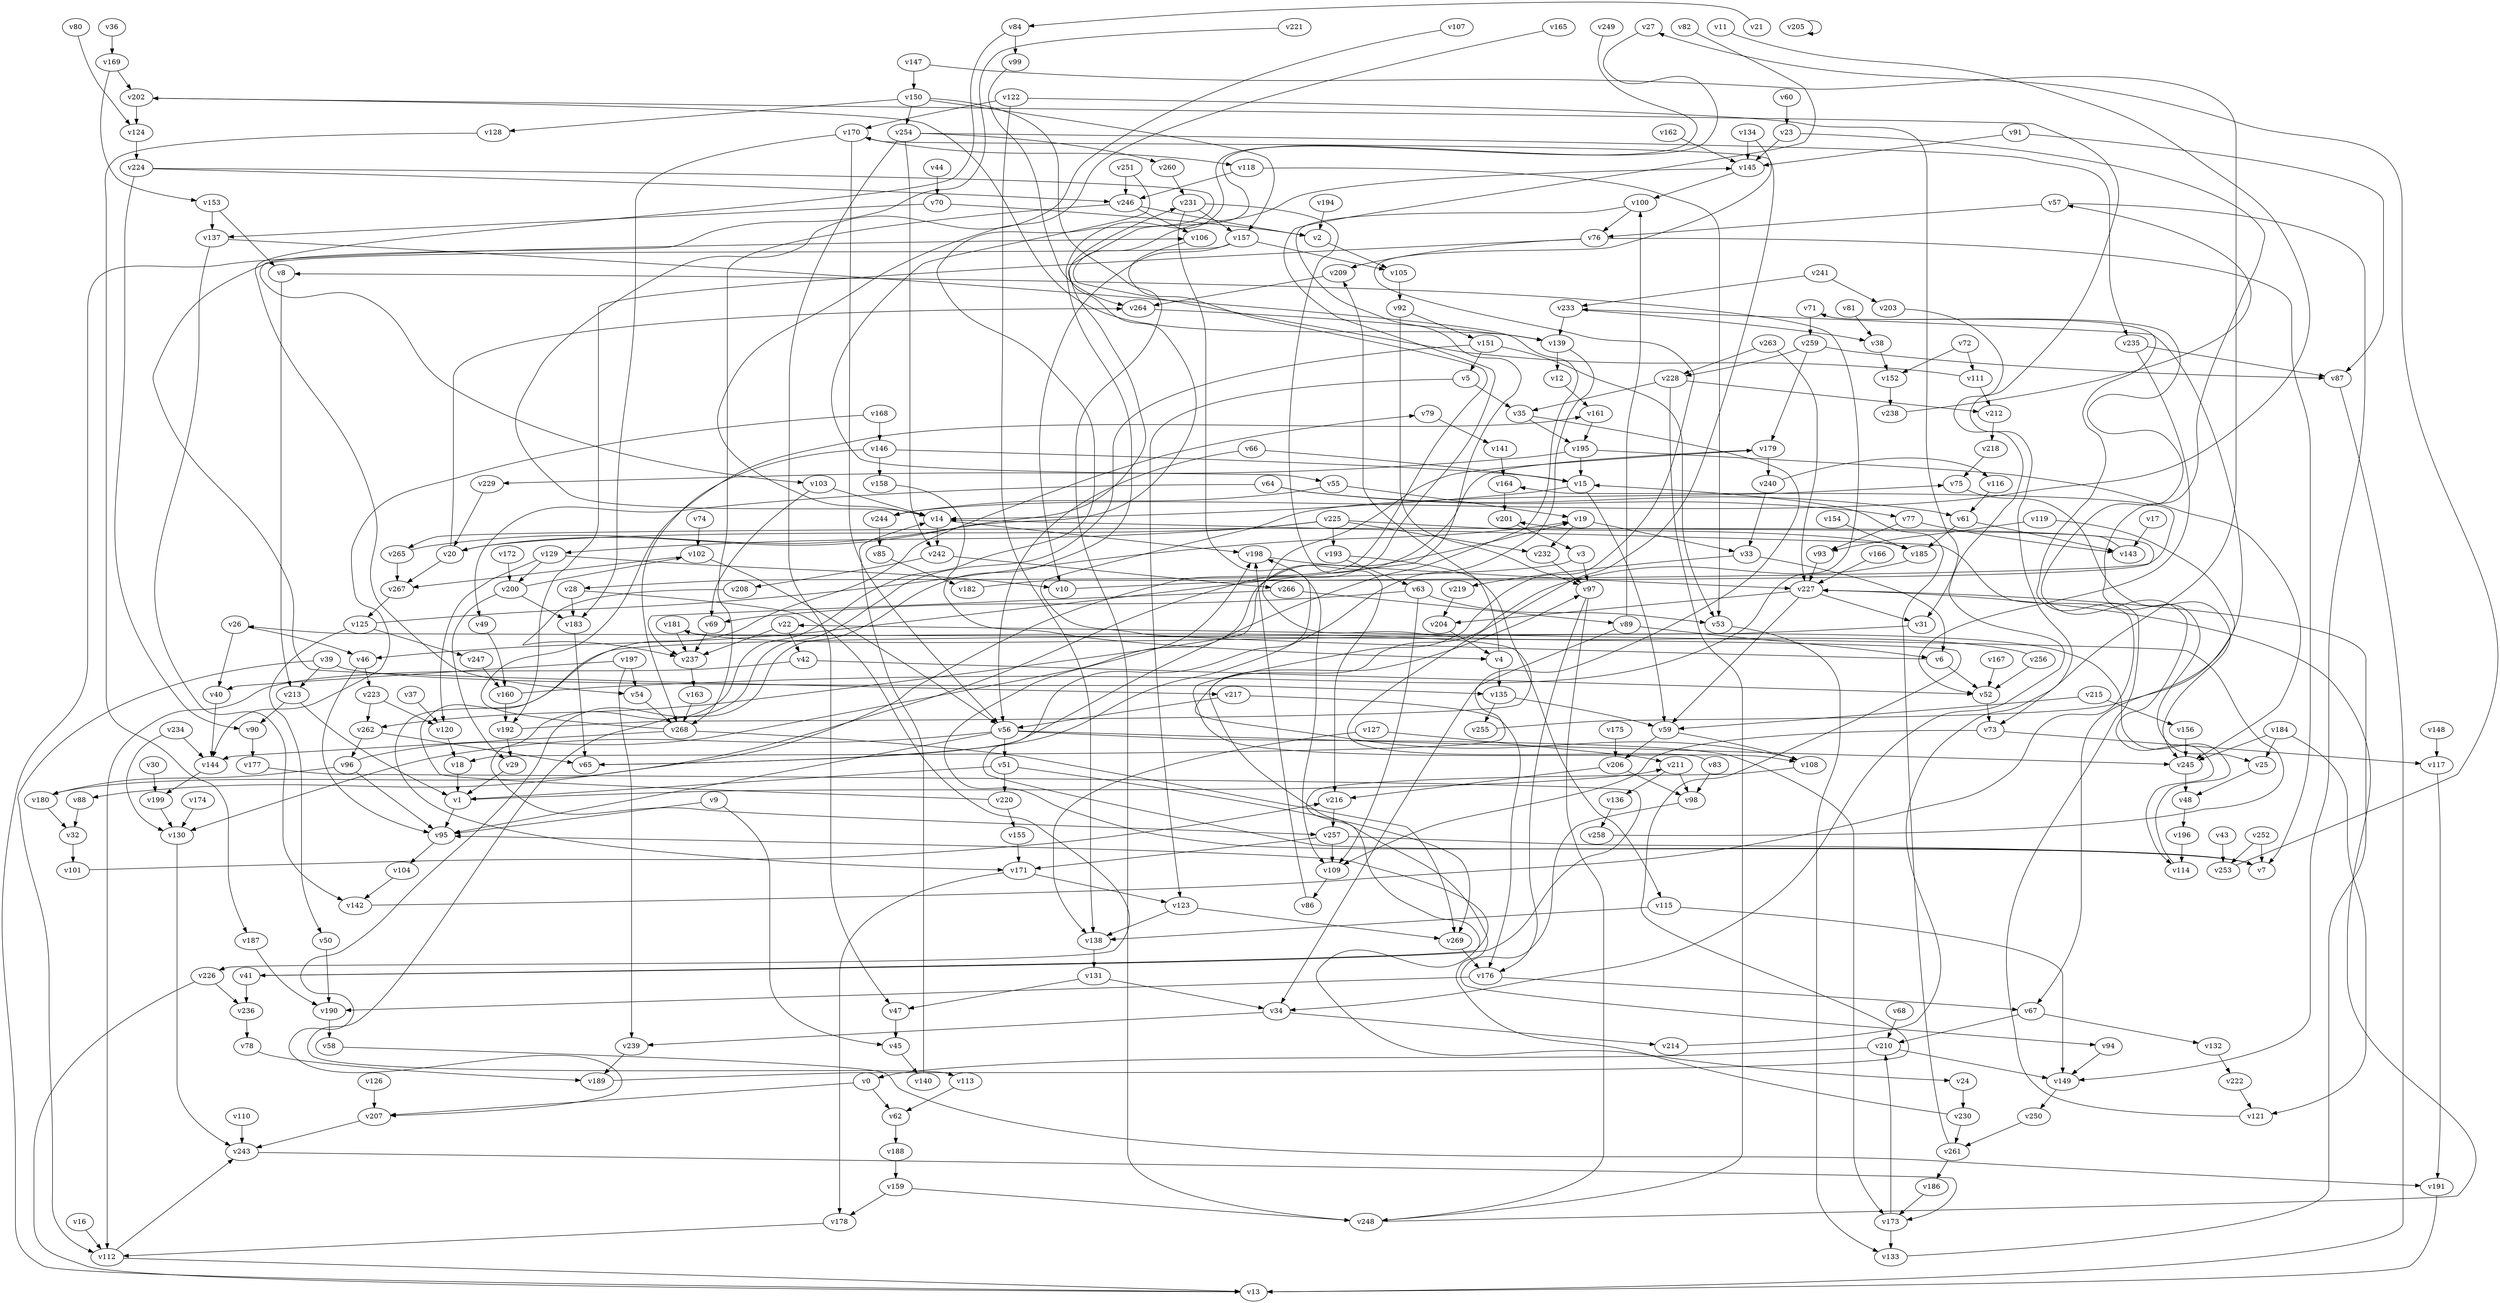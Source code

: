 // Benchmark game 400 - 270 vertices
// time_bound: 37
// targets: v44
digraph G {
    v0 [name="v0", player=1];
    v1 [name="v1", player=1];
    v2 [name="v2", player=0];
    v3 [name="v3", player=1];
    v4 [name="v4", player=0];
    v5 [name="v5", player=0];
    v6 [name="v6", player=1];
    v7 [name="v7", player=0];
    v8 [name="v8", player=0];
    v9 [name="v9", player=1];
    v10 [name="v10", player=1];
    v11 [name="v11", player=1];
    v12 [name="v12", player=1];
    v13 [name="v13", player=1];
    v14 [name="v14", player=0];
    v15 [name="v15", player=1];
    v16 [name="v16", player=1];
    v17 [name="v17", player=1];
    v18 [name="v18", player=0];
    v19 [name="v19", player=1];
    v20 [name="v20", player=1];
    v21 [name="v21", player=0];
    v22 [name="v22", player=0];
    v23 [name="v23", player=1];
    v24 [name="v24", player=1];
    v25 [name="v25", player=0];
    v26 [name="v26", player=1];
    v27 [name="v27", player=0];
    v28 [name="v28", player=1];
    v29 [name="v29", player=0];
    v30 [name="v30", player=1];
    v31 [name="v31", player=1];
    v32 [name="v32", player=0];
    v33 [name="v33", player=1];
    v34 [name="v34", player=0];
    v35 [name="v35", player=0];
    v36 [name="v36", player=1];
    v37 [name="v37", player=1];
    v38 [name="v38", player=0];
    v39 [name="v39", player=0];
    v40 [name="v40", player=0];
    v41 [name="v41", player=0];
    v42 [name="v42", player=0];
    v43 [name="v43", player=0];
    v44 [name="v44", player=1, target=1];
    v45 [name="v45", player=0];
    v46 [name="v46", player=1];
    v47 [name="v47", player=0];
    v48 [name="v48", player=1];
    v49 [name="v49", player=1];
    v50 [name="v50", player=0];
    v51 [name="v51", player=1];
    v52 [name="v52", player=0];
    v53 [name="v53", player=1];
    v54 [name="v54", player=1];
    v55 [name="v55", player=0];
    v56 [name="v56", player=1];
    v57 [name="v57", player=1];
    v58 [name="v58", player=1];
    v59 [name="v59", player=1];
    v60 [name="v60", player=1];
    v61 [name="v61", player=0];
    v62 [name="v62", player=1];
    v63 [name="v63", player=1];
    v64 [name="v64", player=1];
    v65 [name="v65", player=0];
    v66 [name="v66", player=0];
    v67 [name="v67", player=0];
    v68 [name="v68", player=0];
    v69 [name="v69", player=1];
    v70 [name="v70", player=1];
    v71 [name="v71", player=1];
    v72 [name="v72", player=1];
    v73 [name="v73", player=1];
    v74 [name="v74", player=0];
    v75 [name="v75", player=0];
    v76 [name="v76", player=0];
    v77 [name="v77", player=0];
    v78 [name="v78", player=1];
    v79 [name="v79", player=0];
    v80 [name="v80", player=0];
    v81 [name="v81", player=1];
    v82 [name="v82", player=0];
    v83 [name="v83", player=0];
    v84 [name="v84", player=1];
    v85 [name="v85", player=0];
    v86 [name="v86", player=0];
    v87 [name="v87", player=1];
    v88 [name="v88", player=0];
    v89 [name="v89", player=0];
    v90 [name="v90", player=0];
    v91 [name="v91", player=1];
    v92 [name="v92", player=0];
    v93 [name="v93", player=1];
    v94 [name="v94", player=1];
    v95 [name="v95", player=1];
    v96 [name="v96", player=0];
    v97 [name="v97", player=1];
    v98 [name="v98", player=0];
    v99 [name="v99", player=1];
    v100 [name="v100", player=0];
    v101 [name="v101", player=0];
    v102 [name="v102", player=0];
    v103 [name="v103", player=1];
    v104 [name="v104", player=0];
    v105 [name="v105", player=0];
    v106 [name="v106", player=1];
    v107 [name="v107", player=0];
    v108 [name="v108", player=0];
    v109 [name="v109", player=0];
    v110 [name="v110", player=1];
    v111 [name="v111", player=1];
    v112 [name="v112", player=1];
    v113 [name="v113", player=1];
    v114 [name="v114", player=0];
    v115 [name="v115", player=1];
    v116 [name="v116", player=1];
    v117 [name="v117", player=0];
    v118 [name="v118", player=0];
    v119 [name="v119", player=0];
    v120 [name="v120", player=1];
    v121 [name="v121", player=0];
    v122 [name="v122", player=0];
    v123 [name="v123", player=0];
    v124 [name="v124", player=0];
    v125 [name="v125", player=0];
    v126 [name="v126", player=1];
    v127 [name="v127", player=0];
    v128 [name="v128", player=1];
    v129 [name="v129", player=0];
    v130 [name="v130", player=1];
    v131 [name="v131", player=0];
    v132 [name="v132", player=0];
    v133 [name="v133", player=0];
    v134 [name="v134", player=0];
    v135 [name="v135", player=1];
    v136 [name="v136", player=1];
    v137 [name="v137", player=0];
    v138 [name="v138", player=0];
    v139 [name="v139", player=0];
    v140 [name="v140", player=0];
    v141 [name="v141", player=1];
    v142 [name="v142", player=0];
    v143 [name="v143", player=1];
    v144 [name="v144", player=0];
    v145 [name="v145", player=0];
    v146 [name="v146", player=0];
    v147 [name="v147", player=1];
    v148 [name="v148", player=0];
    v149 [name="v149", player=0];
    v150 [name="v150", player=1];
    v151 [name="v151", player=1];
    v152 [name="v152", player=0];
    v153 [name="v153", player=1];
    v154 [name="v154", player=0];
    v155 [name="v155", player=0];
    v156 [name="v156", player=1];
    v157 [name="v157", player=1];
    v158 [name="v158", player=0];
    v159 [name="v159", player=0];
    v160 [name="v160", player=1];
    v161 [name="v161", player=0];
    v162 [name="v162", player=1];
    v163 [name="v163", player=1];
    v164 [name="v164", player=1];
    v165 [name="v165", player=0];
    v166 [name="v166", player=0];
    v167 [name="v167", player=0];
    v168 [name="v168", player=0];
    v169 [name="v169", player=1];
    v170 [name="v170", player=1];
    v171 [name="v171", player=1];
    v172 [name="v172", player=1];
    v173 [name="v173", player=0];
    v174 [name="v174", player=0];
    v175 [name="v175", player=0];
    v176 [name="v176", player=1];
    v177 [name="v177", player=0];
    v178 [name="v178", player=0];
    v179 [name="v179", player=1];
    v180 [name="v180", player=1];
    v181 [name="v181", player=1];
    v182 [name="v182", player=0];
    v183 [name="v183", player=1];
    v184 [name="v184", player=1];
    v185 [name="v185", player=1];
    v186 [name="v186", player=0];
    v187 [name="v187", player=0];
    v188 [name="v188", player=1];
    v189 [name="v189", player=0];
    v190 [name="v190", player=1];
    v191 [name="v191", player=0];
    v192 [name="v192", player=1];
    v193 [name="v193", player=1];
    v194 [name="v194", player=0];
    v195 [name="v195", player=0];
    v196 [name="v196", player=1];
    v197 [name="v197", player=0];
    v198 [name="v198", player=1];
    v199 [name="v199", player=1];
    v200 [name="v200", player=1];
    v201 [name="v201", player=1];
    v202 [name="v202", player=0];
    v203 [name="v203", player=1];
    v204 [name="v204", player=0];
    v205 [name="v205", player=1];
    v206 [name="v206", player=0];
    v207 [name="v207", player=1];
    v208 [name="v208", player=1];
    v209 [name="v209", player=0];
    v210 [name="v210", player=1];
    v211 [name="v211", player=0];
    v212 [name="v212", player=1];
    v213 [name="v213", player=0];
    v214 [name="v214", player=1];
    v215 [name="v215", player=0];
    v216 [name="v216", player=1];
    v217 [name="v217", player=1];
    v218 [name="v218", player=0];
    v219 [name="v219", player=0];
    v220 [name="v220", player=1];
    v221 [name="v221", player=0];
    v222 [name="v222", player=1];
    v223 [name="v223", player=1];
    v224 [name="v224", player=1];
    v225 [name="v225", player=0];
    v226 [name="v226", player=0];
    v227 [name="v227", player=1];
    v228 [name="v228", player=1];
    v229 [name="v229", player=0];
    v230 [name="v230", player=1];
    v231 [name="v231", player=1];
    v232 [name="v232", player=0];
    v233 [name="v233", player=1];
    v234 [name="v234", player=0];
    v235 [name="v235", player=1];
    v236 [name="v236", player=1];
    v237 [name="v237", player=0];
    v238 [name="v238", player=1];
    v239 [name="v239", player=1];
    v240 [name="v240", player=0];
    v241 [name="v241", player=0];
    v242 [name="v242", player=1];
    v243 [name="v243", player=1];
    v244 [name="v244", player=1];
    v245 [name="v245", player=0];
    v246 [name="v246", player=0];
    v247 [name="v247", player=0];
    v248 [name="v248", player=1];
    v249 [name="v249", player=0];
    v250 [name="v250", player=0];
    v251 [name="v251", player=1];
    v252 [name="v252", player=1];
    v253 [name="v253", player=1];
    v254 [name="v254", player=1];
    v255 [name="v255", player=1];
    v256 [name="v256", player=0];
    v257 [name="v257", player=0];
    v258 [name="v258", player=0];
    v259 [name="v259", player=1];
    v260 [name="v260", player=0];
    v261 [name="v261", player=0];
    v262 [name="v262", player=1];
    v263 [name="v263", player=0];
    v264 [name="v264", player=0];
    v265 [name="v265", player=1];
    v266 [name="v266", player=0];
    v267 [name="v267", player=0];
    v268 [name="v268", player=0];
    v269 [name="v269", player=1];

    v0 -> v62;
    v1 -> v211 [constraint="t >= 4"];
    v2 -> v105;
    v3 -> v28 [constraint="t >= 4"];
    v4 -> v209;
    v5 -> v123;
    v6 -> v75 [constraint="t mod 5 == 2"];
    v7 -> v198 [constraint="t mod 4 == 1"];
    v8 -> v213;
    v9 -> v95;
    v10 -> v164 [constraint="t < 15"];
    v11 -> v244 [constraint="t mod 2 == 1"];
    v12 -> v161;
    v13 -> v106 [constraint="t >= 3"];
    v14 -> v198;
    v15 -> v14;
    v16 -> v112;
    v17 -> v143;
    v18 -> v1;
    v19 -> v33;
    v20 -> v267;
    v21 -> v84 [constraint="t mod 2 == 1"];
    v22 -> v42;
    v23 -> v25 [constraint="t < 8"];
    v24 -> v230;
    v25 -> v48;
    v26 -> v40;
    v27 -> v20 [constraint="t mod 3 == 1"];
    v28 -> v226 [constraint="t >= 5"];
    v29 -> v1;
    v30 -> v199;
    v31 -> v171 [constraint="t mod 2 == 1"];
    v32 -> v101;
    v33 -> v6;
    v34 -> v239;
    v35 -> v18 [constraint="t >= 3"];
    v36 -> v169;
    v37 -> v120;
    v38 -> v152;
    v39 -> v112;
    v40 -> v144;
    v41 -> v95 [constraint="t < 9"];
    v42 -> v52;
    v43 -> v253;
    v44 -> v70;
    v45 -> v140;
    v46 -> v223;
    v47 -> v45;
    v48 -> v196;
    v49 -> v160;
    v50 -> v190;
    v51 -> v1;
    v52 -> v73;
    v53 -> v133;
    v54 -> v268;
    v55 -> v244;
    v56 -> v95;
    v57 -> v149;
    v58 -> v191 [constraint="t mod 4 == 2"];
    v59 -> v206;
    v60 -> v23;
    v61 -> v185;
    v62 -> v188;
    v63 -> v109;
    v64 -> v61 [constraint="t < 15"];
    v65 -> v198 [constraint="t < 14"];
    v66 -> v15;
    v67 -> v132;
    v68 -> v210;
    v69 -> v237;
    v70 -> v2;
    v71 -> v114 [constraint="t < 7"];
    v72 -> v152;
    v73 -> v117;
    v74 -> v102;
    v75 -> v245 [constraint="t < 5"];
    v76 -> v192;
    v77 -> v143;
    v78 -> v189;
    v79 -> v141;
    v80 -> v124 [constraint="t >= 3"];
    v81 -> v38;
    v82 -> v180 [constraint="t < 6"];
    v83 -> v170 [constraint="t mod 5 == 4"];
    v84 -> v54 [constraint="t < 8"];
    v85 -> v182;
    v86 -> v198;
    v87 -> v13;
    v88 -> v32;
    v89 -> v34;
    v90 -> v177;
    v91 -> v87;
    v92 -> v151;
    v93 -> v227;
    v94 -> v149;
    v95 -> v104;
    v96 -> v19 [constraint="t >= 3"];
    v97 -> v248;
    v98 -> v94 [constraint="t < 15"];
    v99 -> v264 [constraint="t mod 2 == 0"];
    v100 -> v46 [constraint="t mod 5 == 2"];
    v101 -> v216 [constraint="t < 14"];
    v102 -> v267;
    v103 -> v69;
    v104 -> v142;
    v105 -> v92;
    v106 -> v88 [constraint="t >= 3"];
    v107 -> v14 [constraint="t < 8"];
    v108 -> v24 [constraint="t >= 2"];
    v109 -> v86;
    v110 -> v243;
    v111 -> v145 [constraint="t < 8"];
    v112 -> v243 [constraint="t >= 3"];
    v113 -> v62;
    v114 -> v181 [constraint="t mod 3 == 2"];
    v115 -> v138;
    v116 -> v61;
    v117 -> v191;
    v118 -> v53;
    v119 -> v67;
    v120 -> v18;
    v121 -> v71 [constraint="t mod 3 == 1"];
    v122 -> v31;
    v123 -> v138;
    v124 -> v224;
    v125 -> v19 [constraint="t >= 2"];
    v126 -> v207;
    v127 -> v138;
    v128 -> v187;
    v129 -> v10;
    v130 -> v243;
    v131 -> v47;
    v132 -> v222;
    v133 -> v227;
    v134 -> v108 [constraint="t >= 2"];
    v135 -> v59;
    v136 -> v258;
    v137 -> v7 [constraint="t mod 2 == 0"];
    v138 -> v131;
    v139 -> v65 [constraint="t >= 2"];
    v140 -> v14;
    v141 -> v164;
    v142 -> v14 [constraint="t >= 3"];
    v143 -> v265 [constraint="t mod 5 == 0"];
    v144 -> v199;
    v145 -> v100;
    v146 -> v15;
    v147 -> v73;
    v148 -> v117;
    v149 -> v250;
    v150 -> v157;
    v151 -> v207 [constraint="t < 12"];
    v152 -> v238;
    v153 -> v137;
    v154 -> v185;
    v155 -> v171;
    v156 -> v245;
    v157 -> v217 [constraint="t < 14"];
    v158 -> v4 [constraint="t mod 5 == 3"];
    v159 -> v248;
    v160 -> v8 [constraint="t < 7"];
    v161 -> v195;
    v162 -> v145;
    v163 -> v268;
    v164 -> v201;
    v165 -> v14 [constraint="t >= 1"];
    v166 -> v227;
    v167 -> v52;
    v168 -> v144 [constraint="t mod 4 == 2"];
    v169 -> v202;
    v170 -> v56;
    v171 -> v178;
    v172 -> v200;
    v173 -> v210;
    v174 -> v130;
    v175 -> v206;
    v176 -> v190;
    v177 -> v41 [constraint="t mod 4 == 1"];
    v178 -> v112;
    v179 -> v262 [constraint="t < 14"];
    v180 -> v32;
    v181 -> v237;
    v182 -> v201 [constraint="t < 6"];
    v183 -> v65;
    v184 -> v25 [constraint="t mod 2 == 0"];
    v185 -> v108 [constraint="t >= 2"];
    v186 -> v173;
    v187 -> v190;
    v188 -> v159;
    v189 -> v26 [constraint="t < 5"];
    v190 -> v58;
    v191 -> v13;
    v192 -> v181 [constraint="t >= 4"];
    v193 -> v115;
    v194 -> v2;
    v195 -> v245;
    v196 -> v114;
    v197 -> v239;
    v198 -> v227;
    v199 -> v130;
    v200 -> v102 [constraint="t >= 1"];
    v201 -> v3;
    v202 -> v139 [constraint="t mod 4 == 3"];
    v203 -> v34 [constraint="t < 13"];
    v204 -> v4;
    v205 -> v205 [constraint="t mod 5 == 4"];
    v206 -> v98;
    v207 -> v243;
    v208 -> v237 [constraint="t >= 4"];
    v209 -> v264;
    v210 -> v149;
    v211 -> v98;
    v212 -> v218;
    v213 -> v1;
    v214 -> v202 [constraint="t < 14"];
    v215 -> v156;
    v216 -> v257;
    v217 -> v56;
    v218 -> v75;
    v219 -> v204 [constraint="t mod 4 == 0"];
    v220 -> v79 [constraint="t < 7"];
    v221 -> v103 [constraint="t mod 4 == 0"];
    v222 -> v121;
    v223 -> v262;
    v224 -> v257 [constraint="t mod 4 == 3"];
    v225 -> v232;
    v226 -> v236;
    v227 -> v204;
    v228 -> v248;
    v229 -> v20;
    v230 -> v97 [constraint="t < 12"];
    v231 -> v157;
    v232 -> v97;
    v233 -> v38 [constraint="t >= 5"];
    v234 -> v130;
    v235 -> v87;
    v236 -> v78;
    v237 -> v163;
    v238 -> v57 [constraint="t mod 2 == 1"];
    v239 -> v189;
    v240 -> v116 [constraint="t < 13"];
    v241 -> v233;
    v242 -> v208;
    v243 -> v173 [constraint="t < 12"];
    v244 -> v85;
    v245 -> v48;
    v246 -> v106;
    v247 -> v160;
    v248 -> v227 [constraint="t mod 4 == 2"];
    v249 -> v113 [constraint="t < 15"];
    v250 -> v261;
    v251 -> v55 [constraint="t >= 2"];
    v252 -> v7;
    v253 -> v27 [constraint="t mod 3 == 1"];
    v254 -> v47;
    v255 -> v233 [constraint="t mod 2 == 1"];
    v256 -> v179 [constraint="t mod 5 == 0"];
    v257 -> v171;
    v258 -> v22 [constraint="t >= 2"];
    v259 -> v87;
    v260 -> v231;
    v261 -> v15;
    v262 -> v65;
    v263 -> v227;
    v264 -> v139;
    v265 -> v231 [constraint="t >= 4"];
    v266 -> v89;
    v267 -> v125;
    v268 -> v161 [constraint="t < 11"];
    v269 -> v176;
    v125 -> v50;
    v23 -> v145;
    v192 -> v29;
    v34 -> v214;
    v159 -> v178;
    v76 -> v7;
    v122 -> v170;
    v169 -> v153;
    v122 -> v138;
    v3 -> v97;
    v15 -> v59;
    v0 -> v207;
    v19 -> v232;
    v213 -> v90;
    v33 -> v219;
    v66 -> v56;
    v28 -> v183;
    v103 -> v14;
    v241 -> v203;
    v1 -> v95;
    v129 -> v200;
    v100 -> v76;
    v123 -> v269;
    v268 -> v144;
    v257 -> v7;
    v202 -> v124;
    v129 -> v120;
    v170 -> v183;
    v225 -> v193;
    v70 -> v137;
    v73 -> v109;
    v170 -> v118;
    v261 -> v186;
    v59 -> v108;
    v35 -> v195;
    v206 -> v216;
    v115 -> v149;
    v14 -> v242;
    v197 -> v40;
    v4 -> v135;
    v254 -> v235;
    v228 -> v212;
    v96 -> v180;
    v246 -> v268;
    v234 -> v144;
    v184 -> v121;
    v72 -> v111;
    v251 -> v246;
    v215 -> v59;
    v46 -> v95;
    v137 -> v142;
    v171 -> v123;
    v226 -> v13;
    v147 -> v150;
    v262 -> v96;
    v20 -> v264;
    v39 -> v213;
    v150 -> v248;
    v224 -> v246;
    v71 -> v259;
    v173 -> v133;
    v56 -> v173;
    v263 -> v228;
    v157 -> v10;
    v77 -> v93;
    v151 -> v5;
    v240 -> v33;
    v64 -> v77;
    v224 -> v90;
    v225 -> v129;
    v197 -> v54;
    v228 -> v35;
    v119 -> v93;
    v102 -> v56;
    v220 -> v155;
    v91 -> v145;
    v61 -> v143;
    v223 -> v120;
    v92 -> v97;
    v51 -> v269;
    v231 -> v216;
    v83 -> v98;
    v268 -> v269;
    v227 -> v31;
    v217 -> v176;
    v127 -> v211;
    v125 -> v247;
    v242 -> v266;
    v26 -> v46;
    v252 -> v253;
    v51 -> v220;
    v63 -> v53;
    v9 -> v45;
    v233 -> v139;
    v131 -> v34;
    v89 -> v100;
    v42 -> v112;
    v200 -> v183;
    v57 -> v76;
    v257 -> v109;
    v235 -> v52;
    v151 -> v53;
    v135 -> v255;
    v225 -> v185;
    v146 -> v268;
    v134 -> v145;
    v56 -> v51;
    v227 -> v59;
    v231 -> v109;
    v200 -> v29;
    v150 -> v254;
    v265 -> v267;
    v56 -> v245;
    v153 -> v8;
    v112 -> v13;
    v168 -> v146;
    v246 -> v2;
    v254 -> v260;
    v179 -> v240;
    v76 -> v209;
    v96 -> v95;
    v139 -> v12;
    v225 -> v20;
    v56 -> v130;
    v6 -> v52;
    v210 -> v0;
    v157 -> v105;
    v193 -> v63;
    v5 -> v35;
    v97 -> v176;
    v64 -> v49;
    v195 -> v229;
    v230 -> v261;
    v89 -> v6;
    v176 -> v67;
    v39 -> v135;
    v146 -> v158;
    v118 -> v246;
    v211 -> v136;
    v55 -> v19;
    v184 -> v245;
    v150 -> v128;
    v160 -> v192;
    v67 -> v210;
    v195 -> v15;
    v84 -> v99;
    v259 -> v228;
    v41 -> v236;
    v266 -> v237;
    v259 -> v179;
    v22 -> v237;
    v254 -> v242;
    v63 -> v69;
    v111 -> v212;
    v256 -> v52;
}

